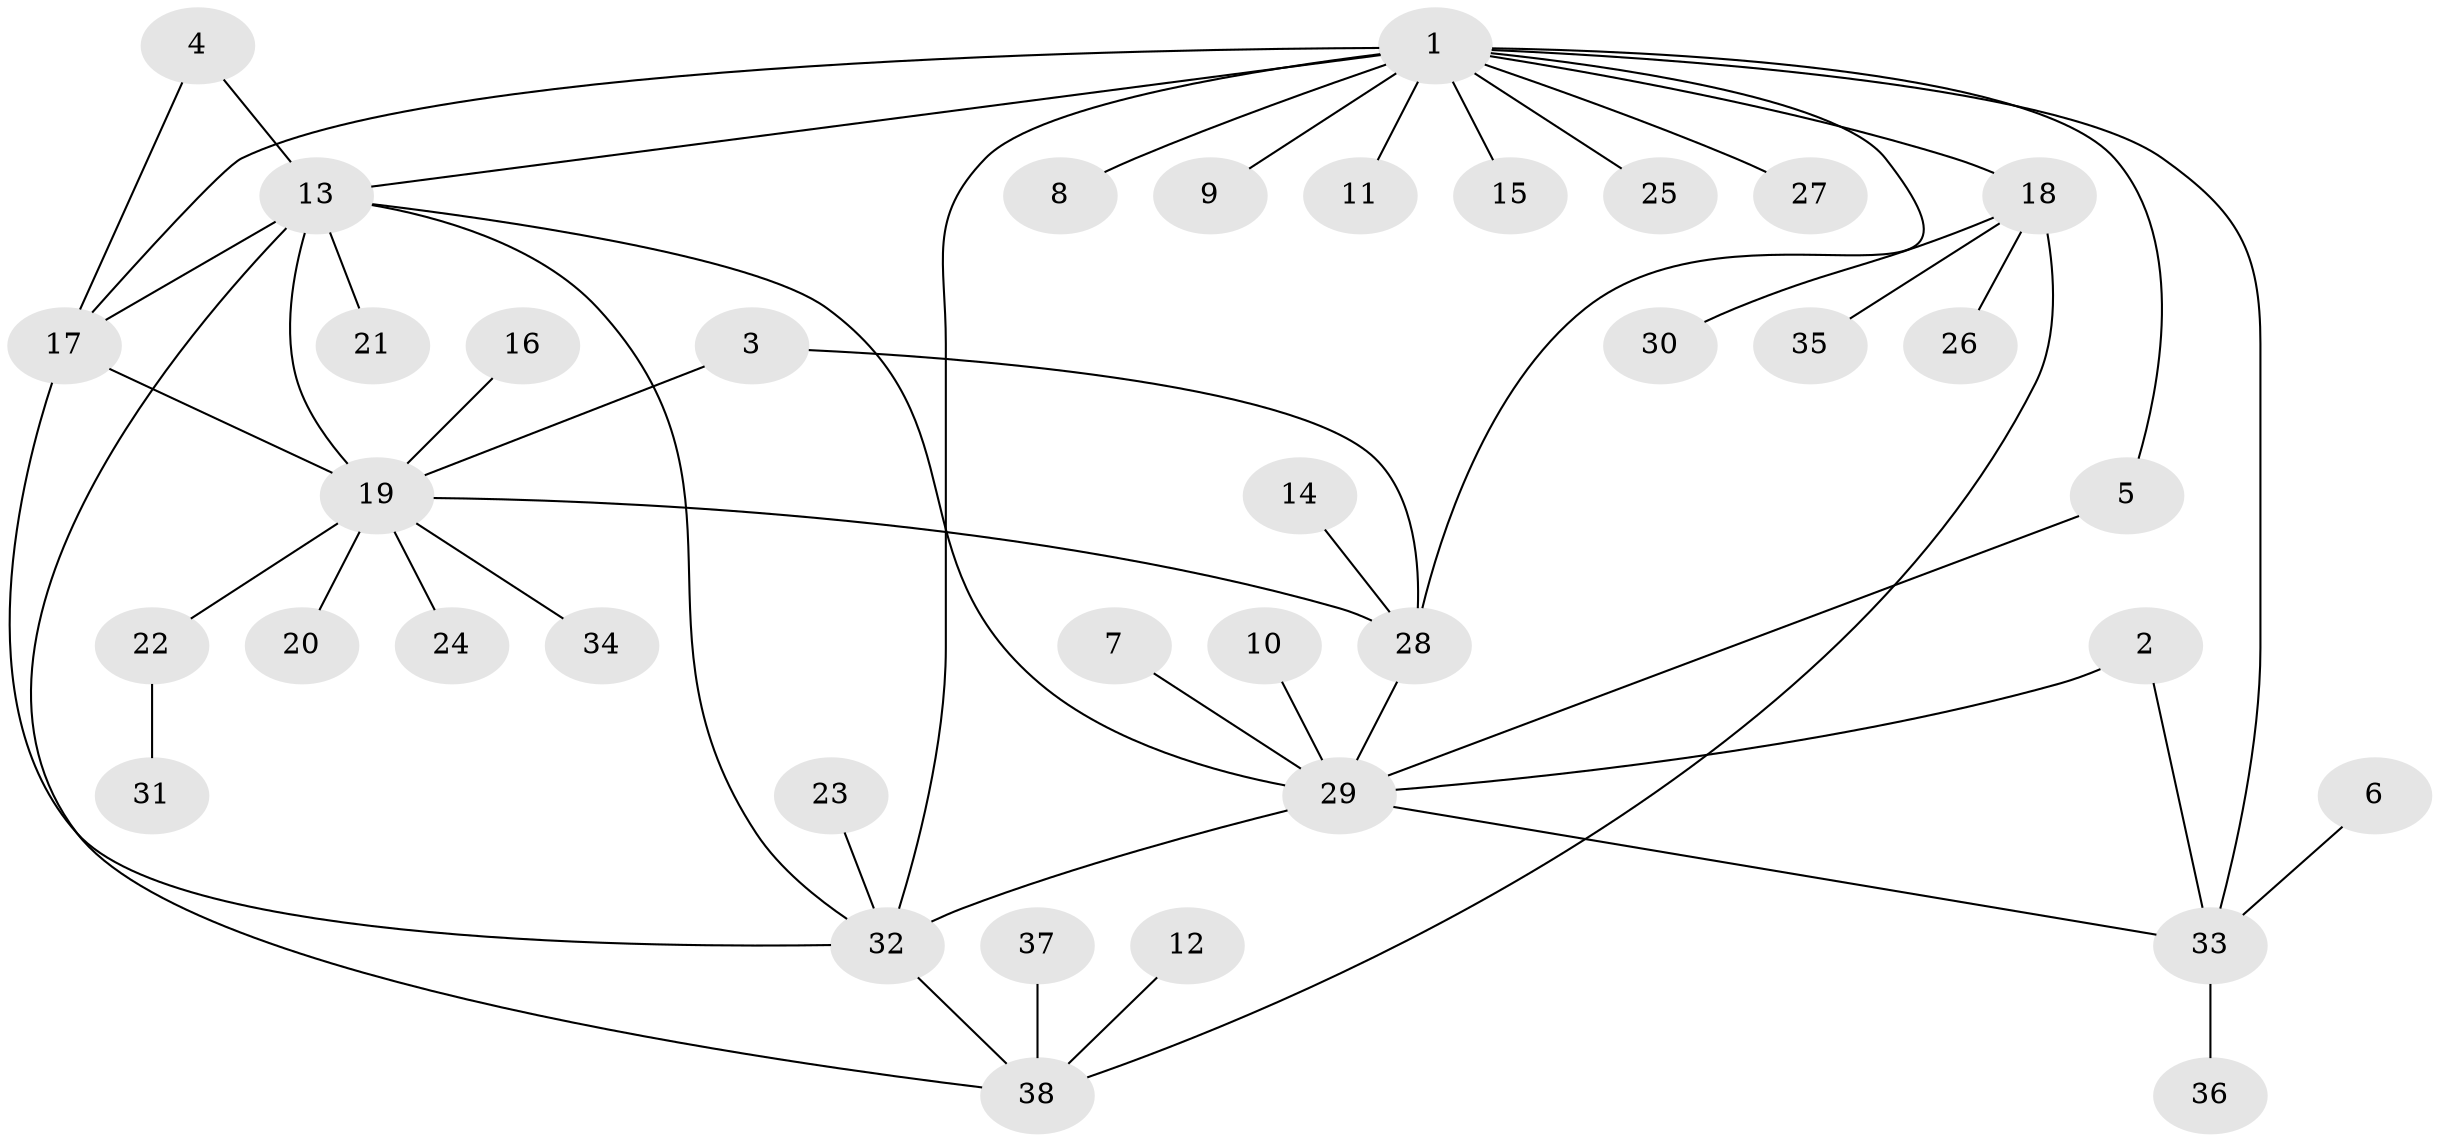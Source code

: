 // original degree distribution, {10: 0.0410958904109589, 4: 0.0821917808219178, 8: 0.0136986301369863, 7: 0.0410958904109589, 6: 0.0273972602739726, 5: 0.0136986301369863, 2: 0.1780821917808219, 1: 0.5342465753424658, 3: 0.0684931506849315}
// Generated by graph-tools (version 1.1) at 2025/50/03/09/25 03:50:28]
// undirected, 38 vertices, 51 edges
graph export_dot {
graph [start="1"]
  node [color=gray90,style=filled];
  1;
  2;
  3;
  4;
  5;
  6;
  7;
  8;
  9;
  10;
  11;
  12;
  13;
  14;
  15;
  16;
  17;
  18;
  19;
  20;
  21;
  22;
  23;
  24;
  25;
  26;
  27;
  28;
  29;
  30;
  31;
  32;
  33;
  34;
  35;
  36;
  37;
  38;
  1 -- 5 [weight=1.0];
  1 -- 8 [weight=1.0];
  1 -- 9 [weight=1.0];
  1 -- 11 [weight=1.0];
  1 -- 13 [weight=1.0];
  1 -- 15 [weight=1.0];
  1 -- 17 [weight=1.0];
  1 -- 18 [weight=1.0];
  1 -- 25 [weight=1.0];
  1 -- 27 [weight=1.0];
  1 -- 28 [weight=1.0];
  1 -- 32 [weight=2.0];
  1 -- 33 [weight=1.0];
  2 -- 29 [weight=1.0];
  2 -- 33 [weight=1.0];
  3 -- 19 [weight=1.0];
  3 -- 28 [weight=1.0];
  4 -- 13 [weight=1.0];
  4 -- 17 [weight=1.0];
  5 -- 29 [weight=1.0];
  6 -- 33 [weight=1.0];
  7 -- 29 [weight=1.0];
  10 -- 29 [weight=1.0];
  12 -- 38 [weight=1.0];
  13 -- 17 [weight=1.0];
  13 -- 19 [weight=1.0];
  13 -- 21 [weight=1.0];
  13 -- 29 [weight=1.0];
  13 -- 32 [weight=1.0];
  13 -- 38 [weight=1.0];
  14 -- 28 [weight=1.0];
  16 -- 19 [weight=1.0];
  17 -- 19 [weight=2.0];
  17 -- 32 [weight=1.0];
  18 -- 26 [weight=1.0];
  18 -- 30 [weight=1.0];
  18 -- 35 [weight=1.0];
  18 -- 38 [weight=1.0];
  19 -- 20 [weight=1.0];
  19 -- 22 [weight=1.0];
  19 -- 24 [weight=1.0];
  19 -- 28 [weight=1.0];
  19 -- 34 [weight=1.0];
  22 -- 31 [weight=1.0];
  23 -- 32 [weight=1.0];
  28 -- 29 [weight=1.0];
  29 -- 32 [weight=1.0];
  29 -- 33 [weight=1.0];
  32 -- 38 [weight=1.0];
  33 -- 36 [weight=1.0];
  37 -- 38 [weight=1.0];
}
